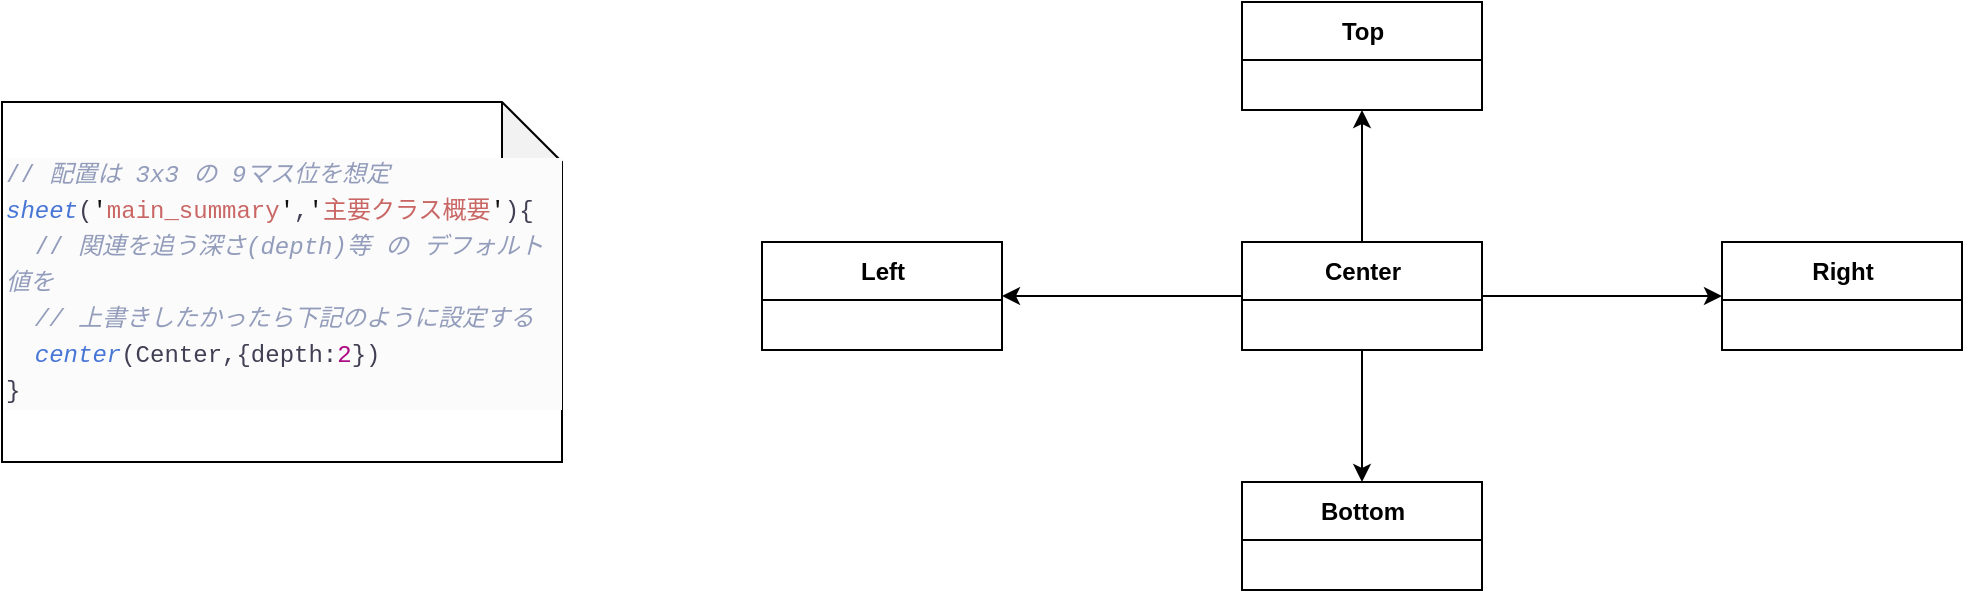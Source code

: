<mxfile>
    <diagram id="RpFYmOD_BcnMsxDmFIyq" name="主要クラス概要">
        <mxGraphModel dx="1121" dy="481" grid="1" gridSize="10" guides="1" tooltips="1" connect="1" arrows="1" fold="1" page="1" pageScale="1" pageWidth="1169" pageHeight="827" math="0" shadow="0">
            <root>
                <mxCell id="0"/>
                <mxCell id="1" parent="0"/>
                <mxCell id="EcerAdRlv5QST3N77vF3-5" style="edgeStyle=orthogonalEdgeStyle;rounded=0;orthogonalLoop=1;jettySize=auto;html=1;entryX=0;entryY=0.5;entryDx=0;entryDy=0;" edge="1" parent="1" source="5" target="x2cy4W83olCkN1aDR5FC-14">
                    <mxGeometry relative="1" as="geometry"/>
                </mxCell>
                <mxCell id="EcerAdRlv5QST3N77vF3-6" style="edgeStyle=orthogonalEdgeStyle;rounded=0;orthogonalLoop=1;jettySize=auto;html=1;entryX=1;entryY=0.5;entryDx=0;entryDy=0;" edge="1" parent="1" source="5" target="x2cy4W83olCkN1aDR5FC-13">
                    <mxGeometry relative="1" as="geometry"/>
                </mxCell>
                <mxCell id="EcerAdRlv5QST3N77vF3-7" style="edgeStyle=orthogonalEdgeStyle;rounded=0;orthogonalLoop=1;jettySize=auto;html=1;entryX=0.5;entryY=1;entryDx=0;entryDy=0;" edge="1" parent="1" source="5" target="x2cy4W83olCkN1aDR5FC-7">
                    <mxGeometry relative="1" as="geometry"/>
                </mxCell>
                <mxCell id="EcerAdRlv5QST3N77vF3-8" style="edgeStyle=orthogonalEdgeStyle;rounded=0;orthogonalLoop=1;jettySize=auto;html=1;" edge="1" parent="1" source="5" target="x2cy4W83olCkN1aDR5FC-12">
                    <mxGeometry relative="1" as="geometry"/>
                </mxCell>
                <mxCell id="5" value="Center" style="swimlane;fontStyle=1;align=center;verticalAlign=middle;childLayout=stackLayout;horizontal=1;startSize=29;horizontalStack=0;resizeParent=1;resizeParentMax=0;resizeLast=0;collapsible=0;marginBottom=0;html=1;" parent="1" vertex="1">
                    <mxGeometry x="640" y="330" width="120" height="54" as="geometry"/>
                </mxCell>
                <mxCell id="x2cy4W83olCkN1aDR5FC-7" value="Top" style="swimlane;fontStyle=1;align=center;verticalAlign=middle;childLayout=stackLayout;horizontal=1;startSize=29;horizontalStack=0;resizeParent=1;resizeParentMax=0;resizeLast=0;collapsible=0;marginBottom=0;html=1;" vertex="1" parent="1">
                    <mxGeometry x="640" y="210" width="120" height="54" as="geometry"/>
                </mxCell>
                <mxCell id="x2cy4W83olCkN1aDR5FC-12" value="Bottom" style="swimlane;fontStyle=1;align=center;verticalAlign=middle;childLayout=stackLayout;horizontal=1;startSize=29;horizontalStack=0;resizeParent=1;resizeParentMax=0;resizeLast=0;collapsible=0;marginBottom=0;html=1;" vertex="1" parent="1">
                    <mxGeometry x="640" y="450" width="120" height="54" as="geometry"/>
                </mxCell>
                <mxCell id="x2cy4W83olCkN1aDR5FC-13" value="Left" style="swimlane;fontStyle=1;align=center;verticalAlign=middle;childLayout=stackLayout;horizontal=1;startSize=29;horizontalStack=0;resizeParent=1;resizeParentMax=0;resizeLast=0;collapsible=0;marginBottom=0;html=1;" vertex="1" parent="1">
                    <mxGeometry x="400" y="330" width="120" height="54" as="geometry"/>
                </mxCell>
                <mxCell id="x2cy4W83olCkN1aDR5FC-14" value="Right" style="swimlane;fontStyle=1;align=center;verticalAlign=middle;childLayout=stackLayout;horizontal=1;startSize=29;horizontalStack=0;resizeParent=1;resizeParentMax=0;resizeLast=0;collapsible=0;marginBottom=0;html=1;" vertex="1" parent="1">
                    <mxGeometry x="880" y="330" width="120" height="54" as="geometry"/>
                </mxCell>
                <mxCell id="74LGmfJz6wmLT3L9MuzZ-5" value="&lt;div style=&quot;color: rgb(64 , 63 , 83) ; background-color: rgb(251 , 251 , 251) ; font-family: &amp;#34;menlo&amp;#34; , &amp;#34;monaco&amp;#34; , &amp;#34;courier new&amp;#34; , monospace ; line-height: 18px&quot;&gt;&lt;div&gt;&lt;span style=&quot;color: #939dbb&quot;&gt;//&lt;/span&gt;&lt;span style=&quot;color: #939dbb ; font-style: italic&quot;&gt; 配置は 3x3 の 9マス位を想定&lt;/span&gt;&lt;/div&gt;&lt;div&gt;  &lt;span style=&quot;color: #4876d6 ; font-style: italic&quot;&gt;sheet&lt;/span&gt;(&lt;span style=&quot;color: #111111&quot;&gt;'&lt;/span&gt;&lt;span style=&quot;color: #c96765&quot;&gt;main_summary&lt;/span&gt;&lt;span style=&quot;color: #111111&quot;&gt;'&lt;/span&gt;,&lt;span style=&quot;color: #111111&quot;&gt;'&lt;/span&gt;&lt;span style=&quot;color: #c96765&quot;&gt;主要クラス概要&lt;/span&gt;&lt;span style=&quot;color: #111111&quot;&gt;'&lt;/span&gt;){&lt;/div&gt;&lt;div&gt;    &lt;span style=&quot;color: #939dbb&quot;&gt;&amp;nbsp; //&lt;/span&gt;&lt;span style=&quot;color: #939dbb ; font-style: italic&quot;&gt; 関連を追う深さ(depth)等 の デフォルト値&lt;/span&gt;&lt;span style=&quot;color: rgb(147 , 157 , 187) ; font-style: italic&quot;&gt;を&lt;/span&gt;&lt;/div&gt;&lt;div&gt;&lt;span style=&quot;color: #939dbb ; font-style: italic&quot;&gt;&amp;nbsp; // 上書きしたかったら下記のように設定する&lt;/span&gt;&lt;/div&gt;&lt;div&gt;    &lt;span style=&quot;color: #4876d6 ; font-style: italic&quot;&gt;&amp;nbsp; center&lt;/span&gt;(Center,{depth:&lt;span style=&quot;color: #aa0982&quot;&gt;2&lt;/span&gt;})&lt;/div&gt;&lt;div&gt;  }&lt;/div&gt;&lt;/div&gt;" style="shape=note;whiteSpace=wrap;html=1;backgroundOutline=1;darkOpacity=0.05;align=left;" vertex="1" parent="1">
                    <mxGeometry x="20" y="260" width="280" height="180" as="geometry"/>
                </mxCell>
            </root>
        </mxGraphModel>
    </diagram>
    <diagram id="rrQuDNouf_YyUUG2s8bH" name="Topクラス概要">
        <mxGraphModel dx="1121" dy="481" grid="1" gridSize="10" guides="1" tooltips="1" connect="1" arrows="1" fold="1" page="1" pageScale="1" pageWidth="1169" pageHeight="827" math="0" shadow="0">
            <root>
                <mxCell id="FB9HXwfBE5hu0cVKkT1W-0"/>
                <mxCell id="FB9HXwfBE5hu0cVKkT1W-1" parent="FB9HXwfBE5hu0cVKkT1W-0"/>
                <mxCell id="W9epGnvoaajZB40m9MXd-0" style="edgeStyle=orthogonalEdgeStyle;rounded=0;orthogonalLoop=1;jettySize=auto;html=1;entryX=0;entryY=0.5;entryDx=0;entryDy=0;" edge="1" parent="FB9HXwfBE5hu0cVKkT1W-1" source="VBUCHWbq_ADSbDXC5AeN-0" target="VBUCHWbq_ADSbDXC5AeN-1">
                    <mxGeometry relative="1" as="geometry"/>
                </mxCell>
                <mxCell id="W9epGnvoaajZB40m9MXd-1" style="edgeStyle=orthogonalEdgeStyle;rounded=0;orthogonalLoop=1;jettySize=auto;html=1;entryX=1;entryY=0.5;entryDx=0;entryDy=0;" edge="1" parent="FB9HXwfBE5hu0cVKkT1W-1" source="VBUCHWbq_ADSbDXC5AeN-0" target="VBUCHWbq_ADSbDXC5AeN-2">
                    <mxGeometry relative="1" as="geometry"/>
                </mxCell>
                <mxCell id="VBUCHWbq_ADSbDXC5AeN-0" value="Top" style="swimlane;fontStyle=1;align=center;verticalAlign=middle;childLayout=stackLayout;horizontal=1;startSize=29;horizontalStack=0;resizeParent=1;resizeParentMax=0;resizeLast=0;collapsible=0;marginBottom=0;html=1;" vertex="1" parent="FB9HXwfBE5hu0cVKkT1W-1">
                    <mxGeometry x="440" y="200" width="120" height="54" as="geometry"/>
                </mxCell>
                <mxCell id="VBUCHWbq_ADSbDXC5AeN-1" value="TopRight" style="swimlane;fontStyle=1;align=center;verticalAlign=middle;childLayout=stackLayout;horizontal=1;startSize=29;horizontalStack=0;resizeParent=1;resizeParentMax=0;resizeLast=0;collapsible=0;marginBottom=0;html=1;" vertex="1" parent="FB9HXwfBE5hu0cVKkT1W-1">
                    <mxGeometry x="680" y="200" width="120" height="54" as="geometry"/>
                </mxCell>
                <mxCell id="VBUCHWbq_ADSbDXC5AeN-2" value="TopLeft" style="swimlane;fontStyle=1;align=center;verticalAlign=middle;childLayout=stackLayout;horizontal=1;startSize=29;horizontalStack=0;resizeParent=1;resizeParentMax=0;resizeLast=0;collapsible=0;marginBottom=0;html=1;" vertex="1" parent="FB9HXwfBE5hu0cVKkT1W-1">
                    <mxGeometry x="200" y="200" width="120" height="54" as="geometry"/>
                </mxCell>
                <mxCell id="olBolwa5GnNg-QHv-9e4-1" style="edgeStyle=orthogonalEdgeStyle;rounded=0;orthogonalLoop=1;jettySize=auto;html=1;entryX=0.5;entryY=1;entryDx=0;entryDy=0;" edge="1" parent="FB9HXwfBE5hu0cVKkT1W-1" source="olBolwa5GnNg-QHv-9e4-0" target="VBUCHWbq_ADSbDXC5AeN-0">
                    <mxGeometry relative="1" as="geometry"/>
                </mxCell>
                <mxCell id="olBolwa5GnNg-QHv-9e4-0" value="Center" style="swimlane;fontStyle=1;align=center;verticalAlign=middle;childLayout=stackLayout;horizontal=1;startSize=29;horizontalStack=0;resizeParent=1;resizeParentMax=0;resizeLast=0;collapsible=0;marginBottom=0;html=1;" vertex="1" parent="FB9HXwfBE5hu0cVKkT1W-1">
                    <mxGeometry x="440" y="320" width="120" height="54" as="geometry"/>
                </mxCell>
            </root>
        </mxGraphModel>
    </diagram>
</mxfile>
